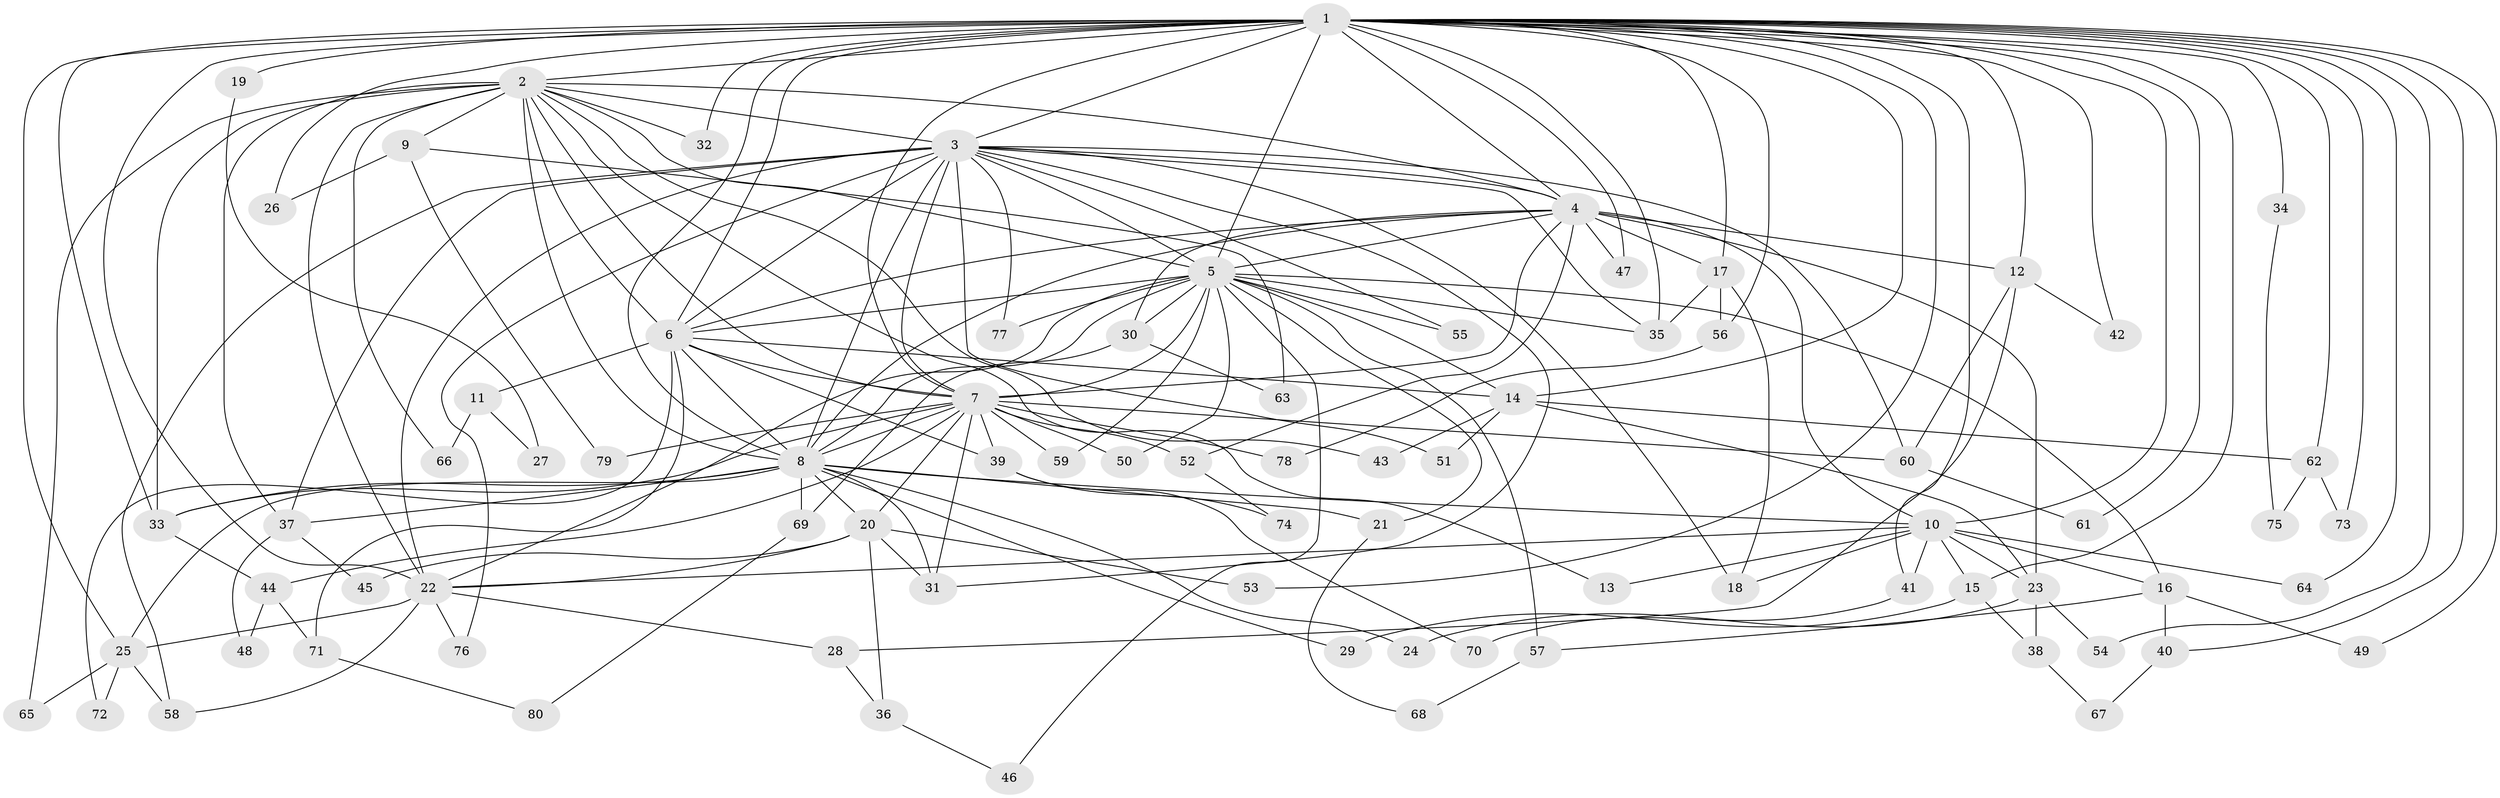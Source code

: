 // original degree distribution, {26: 0.008849557522123894, 20: 0.008849557522123894, 18: 0.017699115044247787, 24: 0.008849557522123894, 23: 0.008849557522123894, 22: 0.008849557522123894, 17: 0.008849557522123894, 21: 0.017699115044247787, 5: 0.035398230088495575, 12: 0.008849557522123894, 4: 0.08849557522123894, 2: 0.5309734513274337, 6: 0.035398230088495575, 3: 0.20353982300884957, 7: 0.008849557522123894}
// Generated by graph-tools (version 1.1) at 2025/49/03/04/25 22:49:34]
// undirected, 80 vertices, 186 edges
graph export_dot {
  node [color=gray90,style=filled];
  1;
  2;
  3;
  4;
  5;
  6;
  7;
  8;
  9;
  10;
  11;
  12;
  13;
  14;
  15;
  16;
  17;
  18;
  19;
  20;
  21;
  22;
  23;
  24;
  25;
  26;
  27;
  28;
  29;
  30;
  31;
  32;
  33;
  34;
  35;
  36;
  37;
  38;
  39;
  40;
  41;
  42;
  43;
  44;
  45;
  46;
  47;
  48;
  49;
  50;
  51;
  52;
  53;
  54;
  55;
  56;
  57;
  58;
  59;
  60;
  61;
  62;
  63;
  64;
  65;
  66;
  67;
  68;
  69;
  70;
  71;
  72;
  73;
  74;
  75;
  76;
  77;
  78;
  79;
  80;
  1 -- 2 [weight=3.0];
  1 -- 3 [weight=4.0];
  1 -- 4 [weight=3.0];
  1 -- 5 [weight=2.0];
  1 -- 6 [weight=3.0];
  1 -- 7 [weight=2.0];
  1 -- 8 [weight=2.0];
  1 -- 10 [weight=1.0];
  1 -- 12 [weight=1.0];
  1 -- 14 [weight=1.0];
  1 -- 15 [weight=1.0];
  1 -- 17 [weight=1.0];
  1 -- 19 [weight=2.0];
  1 -- 22 [weight=1.0];
  1 -- 25 [weight=1.0];
  1 -- 26 [weight=1.0];
  1 -- 32 [weight=1.0];
  1 -- 33 [weight=1.0];
  1 -- 34 [weight=1.0];
  1 -- 35 [weight=1.0];
  1 -- 40 [weight=1.0];
  1 -- 41 [weight=1.0];
  1 -- 42 [weight=1.0];
  1 -- 47 [weight=1.0];
  1 -- 49 [weight=1.0];
  1 -- 53 [weight=1.0];
  1 -- 54 [weight=1.0];
  1 -- 56 [weight=1.0];
  1 -- 61 [weight=1.0];
  1 -- 62 [weight=1.0];
  1 -- 64 [weight=1.0];
  1 -- 73 [weight=1.0];
  2 -- 3 [weight=2.0];
  2 -- 4 [weight=1.0];
  2 -- 5 [weight=1.0];
  2 -- 6 [weight=2.0];
  2 -- 7 [weight=1.0];
  2 -- 8 [weight=1.0];
  2 -- 9 [weight=1.0];
  2 -- 13 [weight=1.0];
  2 -- 22 [weight=1.0];
  2 -- 32 [weight=1.0];
  2 -- 33 [weight=3.0];
  2 -- 37 [weight=2.0];
  2 -- 43 [weight=1.0];
  2 -- 65 [weight=1.0];
  2 -- 66 [weight=1.0];
  3 -- 4 [weight=2.0];
  3 -- 5 [weight=3.0];
  3 -- 6 [weight=2.0];
  3 -- 7 [weight=2.0];
  3 -- 8 [weight=2.0];
  3 -- 18 [weight=2.0];
  3 -- 22 [weight=8.0];
  3 -- 31 [weight=1.0];
  3 -- 35 [weight=1.0];
  3 -- 37 [weight=1.0];
  3 -- 51 [weight=1.0];
  3 -- 55 [weight=1.0];
  3 -- 58 [weight=1.0];
  3 -- 60 [weight=1.0];
  3 -- 76 [weight=1.0];
  3 -- 77 [weight=1.0];
  4 -- 5 [weight=1.0];
  4 -- 6 [weight=1.0];
  4 -- 7 [weight=1.0];
  4 -- 8 [weight=2.0];
  4 -- 10 [weight=1.0];
  4 -- 12 [weight=1.0];
  4 -- 17 [weight=1.0];
  4 -- 23 [weight=1.0];
  4 -- 30 [weight=1.0];
  4 -- 47 [weight=1.0];
  4 -- 52 [weight=1.0];
  5 -- 6 [weight=1.0];
  5 -- 7 [weight=1.0];
  5 -- 8 [weight=1.0];
  5 -- 14 [weight=1.0];
  5 -- 16 [weight=1.0];
  5 -- 21 [weight=1.0];
  5 -- 22 [weight=1.0];
  5 -- 30 [weight=1.0];
  5 -- 35 [weight=1.0];
  5 -- 46 [weight=1.0];
  5 -- 50 [weight=1.0];
  5 -- 55 [weight=1.0];
  5 -- 57 [weight=1.0];
  5 -- 59 [weight=1.0];
  5 -- 77 [weight=1.0];
  6 -- 7 [weight=1.0];
  6 -- 8 [weight=1.0];
  6 -- 11 [weight=1.0];
  6 -- 14 [weight=1.0];
  6 -- 39 [weight=1.0];
  6 -- 71 [weight=1.0];
  6 -- 72 [weight=1.0];
  7 -- 8 [weight=2.0];
  7 -- 20 [weight=1.0];
  7 -- 31 [weight=1.0];
  7 -- 33 [weight=1.0];
  7 -- 39 [weight=1.0];
  7 -- 44 [weight=1.0];
  7 -- 50 [weight=1.0];
  7 -- 52 [weight=1.0];
  7 -- 59 [weight=1.0];
  7 -- 60 [weight=1.0];
  7 -- 78 [weight=1.0];
  7 -- 79 [weight=1.0];
  8 -- 10 [weight=1.0];
  8 -- 20 [weight=1.0];
  8 -- 21 [weight=1.0];
  8 -- 24 [weight=1.0];
  8 -- 25 [weight=1.0];
  8 -- 29 [weight=1.0];
  8 -- 31 [weight=1.0];
  8 -- 33 [weight=1.0];
  8 -- 37 [weight=1.0];
  8 -- 69 [weight=1.0];
  9 -- 26 [weight=1.0];
  9 -- 63 [weight=1.0];
  9 -- 79 [weight=1.0];
  10 -- 13 [weight=1.0];
  10 -- 15 [weight=1.0];
  10 -- 16 [weight=1.0];
  10 -- 18 [weight=1.0];
  10 -- 22 [weight=2.0];
  10 -- 23 [weight=1.0];
  10 -- 41 [weight=1.0];
  10 -- 64 [weight=1.0];
  11 -- 27 [weight=1.0];
  11 -- 66 [weight=1.0];
  12 -- 28 [weight=1.0];
  12 -- 42 [weight=1.0];
  12 -- 60 [weight=1.0];
  14 -- 23 [weight=1.0];
  14 -- 43 [weight=1.0];
  14 -- 51 [weight=1.0];
  14 -- 62 [weight=1.0];
  15 -- 29 [weight=1.0];
  15 -- 38 [weight=1.0];
  16 -- 40 [weight=1.0];
  16 -- 49 [weight=1.0];
  16 -- 57 [weight=1.0];
  17 -- 18 [weight=1.0];
  17 -- 35 [weight=1.0];
  17 -- 56 [weight=1.0];
  19 -- 27 [weight=1.0];
  20 -- 22 [weight=1.0];
  20 -- 31 [weight=1.0];
  20 -- 36 [weight=1.0];
  20 -- 45 [weight=1.0];
  20 -- 53 [weight=1.0];
  21 -- 68 [weight=1.0];
  22 -- 25 [weight=1.0];
  22 -- 28 [weight=1.0];
  22 -- 58 [weight=1.0];
  22 -- 76 [weight=1.0];
  23 -- 24 [weight=1.0];
  23 -- 38 [weight=1.0];
  23 -- 54 [weight=1.0];
  25 -- 58 [weight=1.0];
  25 -- 65 [weight=1.0];
  25 -- 72 [weight=1.0];
  28 -- 36 [weight=1.0];
  30 -- 63 [weight=1.0];
  30 -- 69 [weight=1.0];
  33 -- 44 [weight=1.0];
  34 -- 75 [weight=1.0];
  36 -- 46 [weight=1.0];
  37 -- 45 [weight=1.0];
  37 -- 48 [weight=1.0];
  38 -- 67 [weight=1.0];
  39 -- 70 [weight=1.0];
  39 -- 74 [weight=1.0];
  40 -- 67 [weight=1.0];
  41 -- 70 [weight=1.0];
  44 -- 48 [weight=1.0];
  44 -- 71 [weight=1.0];
  52 -- 74 [weight=1.0];
  56 -- 78 [weight=1.0];
  57 -- 68 [weight=1.0];
  60 -- 61 [weight=1.0];
  62 -- 73 [weight=1.0];
  62 -- 75 [weight=1.0];
  69 -- 80 [weight=1.0];
  71 -- 80 [weight=1.0];
}
